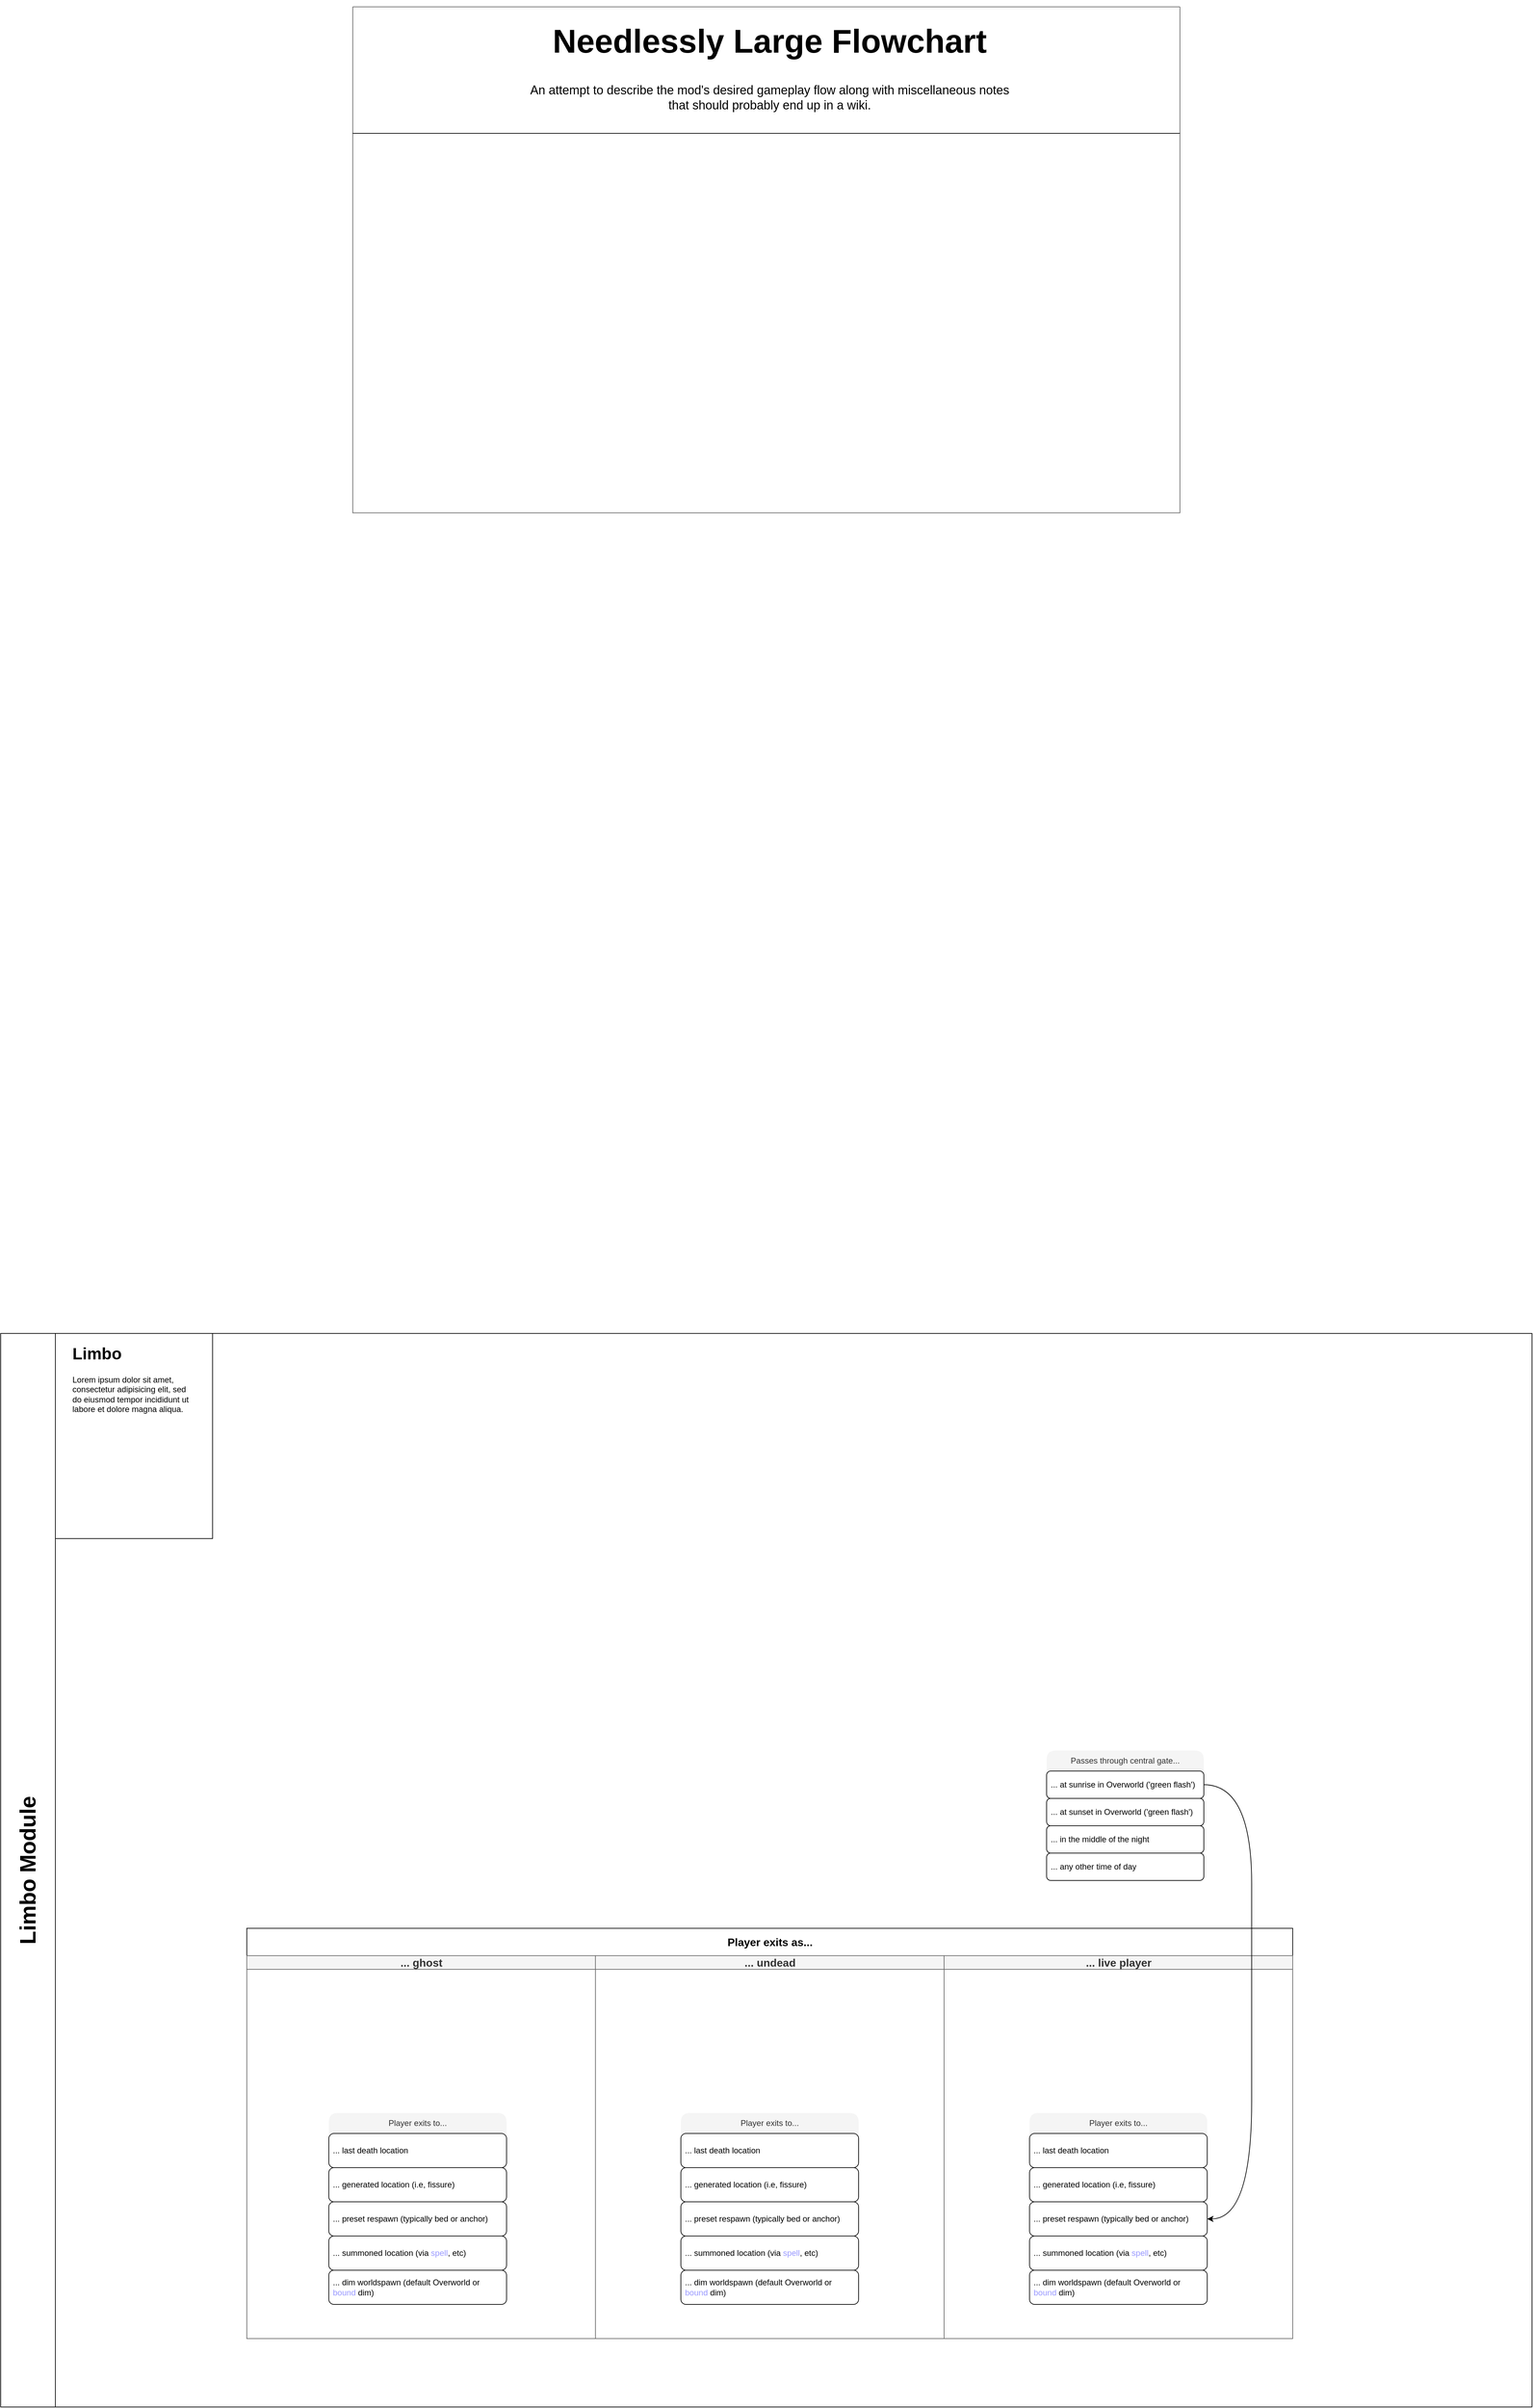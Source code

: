 <mxfile version="24.0.2" type="github">
  <diagram name="Page-1" id="ru8x-6SEYgcmRr3bDYl3">
    <mxGraphModel dx="5734" dy="7332" grid="1" gridSize="10" guides="1" tooltips="1" connect="1" arrows="1" fold="1" page="1" pageScale="1" pageWidth="850" pageHeight="1100" math="0" shadow="0">
      <root>
        <mxCell id="0" />
        <mxCell id="1" parent="0" />
        <mxCell id="hJwXs7jUDwG8n3oh1j8G-1" value="&lt;div style=&quot;font-size: 32px;&quot;&gt;Limbo Module&lt;/div&gt;" style="swimlane;horizontal=0;whiteSpace=wrap;html=1;startSize=80;" vertex="1" parent="1">
          <mxGeometry x="-720" y="-1760" width="2240" height="1570" as="geometry" />
        </mxCell>
        <mxCell id="r1Zy6kbpca9WmV-mYbv3-1" value="&lt;div style=&quot;font-size: 13px;&quot;&gt;&lt;font style=&quot;font-size: 16px;&quot;&gt;Player exits as...&lt;/font&gt;&lt;/div&gt;" style="swimlane;childLayout=stackLayout;resizeParent=1;resizeParentMax=0;startSize=40;html=1;" parent="hJwXs7jUDwG8n3oh1j8G-1" vertex="1">
          <mxGeometry x="360" y="870" width="1530" height="600" as="geometry" />
        </mxCell>
        <mxCell id="r1Zy6kbpca9WmV-mYbv3-2" value="&lt;div style=&quot;font-size: 13px;&quot;&gt;&lt;font style=&quot;font-size: 16px;&quot;&gt;... ghost&lt;/font&gt;&lt;/div&gt;" style="swimlane;startSize=20;html=1;fillColor=#f5f5f5;fontColor=#333333;strokeColor=#666666;" parent="r1Zy6kbpca9WmV-mYbv3-1" vertex="1">
          <mxGeometry y="40" width="510" height="560" as="geometry" />
        </mxCell>
        <mxCell id="r1Zy6kbpca9WmV-mYbv3-15" value="&lt;div&gt;Player exits to...&lt;/div&gt;" style="swimlane;fontStyle=0;childLayout=stackLayout;horizontal=1;startSize=30;horizontalStack=0;resizeParent=1;resizeParentMax=0;resizeLast=0;collapsible=1;marginBottom=0;whiteSpace=wrap;html=1;rounded=1;glass=0;strokeColor=none;fillColor=#f5f5f5;fontColor=#333333;" parent="r1Zy6kbpca9WmV-mYbv3-2" vertex="1">
          <mxGeometry x="120" y="230" width="260" height="280" as="geometry">
            <mxRectangle x="580" y="230" width="110" height="30" as="alternateBounds" />
          </mxGeometry>
        </mxCell>
        <mxCell id="r1Zy6kbpca9WmV-mYbv3-16" value="... last death location" style="text;align=left;verticalAlign=middle;spacingLeft=4;spacingRight=4;overflow=hidden;points=[[0,0.5],[1,0.5]];portConstraint=eastwest;rotatable=0;whiteSpace=wrap;html=1;rounded=1;comic=0;strokeColor=default;imageWidth=24;imageAspect=1;" parent="r1Zy6kbpca9WmV-mYbv3-15" vertex="1">
          <mxGeometry y="30" width="260" height="50" as="geometry" />
        </mxCell>
        <mxCell id="r1Zy6kbpca9WmV-mYbv3-17" value="&lt;div&gt;... generated location (i.e, fissure)&lt;br&gt;&lt;/div&gt;" style="text;strokeColor=default;fillColor=none;align=left;verticalAlign=middle;spacingLeft=4;spacingRight=4;overflow=hidden;points=[[0,0.5],[1,0.5]];portConstraint=eastwest;rotatable=0;whiteSpace=wrap;html=1;rounded=1;" parent="r1Zy6kbpca9WmV-mYbv3-15" vertex="1">
          <mxGeometry y="80" width="260" height="50" as="geometry" />
        </mxCell>
        <mxCell id="r1Zy6kbpca9WmV-mYbv3-18" value="&lt;div style=&quot;&quot;&gt;... preset respawn &lt;font style=&quot;font-size: 12px;&quot;&gt;(typically bed or anchor)&lt;/font&gt;&lt;/div&gt;" style="text;strokeColor=default;fillColor=none;align=left;verticalAlign=middle;spacingLeft=4;spacingRight=4;overflow=hidden;points=[[0,0.5],[1,0.5]];portConstraint=eastwest;rotatable=0;whiteSpace=wrap;html=1;rounded=1;" parent="r1Zy6kbpca9WmV-mYbv3-15" vertex="1">
          <mxGeometry y="130" width="260" height="50" as="geometry" />
        </mxCell>
        <mxCell id="r1Zy6kbpca9WmV-mYbv3-19" value="&lt;div&gt;... summoned location (via &lt;font color=&quot;#9999ff&quot;&gt;spell&lt;/font&gt;, etc)&lt;br&gt;&lt;/div&gt;" style="text;strokeColor=default;fillColor=none;align=left;verticalAlign=middle;spacingLeft=4;spacingRight=4;overflow=hidden;points=[[0,0.5],[1,0.5]];portConstraint=eastwest;rotatable=0;whiteSpace=wrap;html=1;rounded=1;" parent="r1Zy6kbpca9WmV-mYbv3-15" vertex="1">
          <mxGeometry y="180" width="260" height="50" as="geometry" />
        </mxCell>
        <mxCell id="r1Zy6kbpca9WmV-mYbv3-20" value="&lt;div&gt;... dim worldspawn (default Overworld or &lt;font color=&quot;#9999ff&quot;&gt;bound &lt;/font&gt;dim)&lt;/div&gt;" style="text;strokeColor=default;fillColor=none;align=left;verticalAlign=middle;spacingLeft=4;spacingRight=4;overflow=hidden;points=[[0,0.5],[1,0.5]];portConstraint=eastwest;rotatable=0;whiteSpace=wrap;html=1;rounded=1;" parent="r1Zy6kbpca9WmV-mYbv3-15" vertex="1">
          <mxGeometry y="230" width="260" height="50" as="geometry" />
        </mxCell>
        <mxCell id="r1Zy6kbpca9WmV-mYbv3-3" value="&lt;div style=&quot;font-size: 13px;&quot;&gt;&lt;font style=&quot;font-size: 16px;&quot;&gt;... undead&lt;/font&gt;&lt;/div&gt;" style="swimlane;startSize=20;html=1;fillColor=#f5f5f5;fontColor=#333333;strokeColor=#666666;" parent="r1Zy6kbpca9WmV-mYbv3-1" vertex="1">
          <mxGeometry x="510" y="40" width="510" height="560" as="geometry" />
        </mxCell>
        <mxCell id="r1Zy6kbpca9WmV-mYbv3-21" value="&lt;div&gt;Player exits to...&lt;/div&gt;" style="swimlane;fontStyle=0;childLayout=stackLayout;horizontal=1;startSize=30;horizontalStack=0;resizeParent=1;resizeParentMax=0;resizeLast=0;collapsible=1;marginBottom=0;whiteSpace=wrap;html=1;rounded=1;glass=0;strokeColor=none;fillColor=#f5f5f5;fontColor=#333333;" parent="r1Zy6kbpca9WmV-mYbv3-3" vertex="1">
          <mxGeometry x="125" y="230" width="260" height="280" as="geometry">
            <mxRectangle x="580" y="230" width="110" height="30" as="alternateBounds" />
          </mxGeometry>
        </mxCell>
        <mxCell id="r1Zy6kbpca9WmV-mYbv3-22" value="... last death location" style="text;align=left;verticalAlign=middle;spacingLeft=4;spacingRight=4;overflow=hidden;points=[[0,0.5],[1,0.5]];portConstraint=eastwest;rotatable=0;whiteSpace=wrap;html=1;rounded=1;comic=0;strokeColor=default;imageWidth=24;imageAspect=1;" parent="r1Zy6kbpca9WmV-mYbv3-21" vertex="1">
          <mxGeometry y="30" width="260" height="50" as="geometry" />
        </mxCell>
        <mxCell id="r1Zy6kbpca9WmV-mYbv3-23" value="&lt;div&gt;... generated location (i.e, fissure)&lt;br&gt;&lt;/div&gt;" style="text;strokeColor=default;fillColor=none;align=left;verticalAlign=middle;spacingLeft=4;spacingRight=4;overflow=hidden;points=[[0,0.5],[1,0.5]];portConstraint=eastwest;rotatable=0;whiteSpace=wrap;html=1;rounded=1;" parent="r1Zy6kbpca9WmV-mYbv3-21" vertex="1">
          <mxGeometry y="80" width="260" height="50" as="geometry" />
        </mxCell>
        <mxCell id="r1Zy6kbpca9WmV-mYbv3-24" value="&lt;div style=&quot;&quot;&gt;... preset respawn &lt;font style=&quot;font-size: 12px;&quot;&gt;(typically bed or anchor)&lt;/font&gt;&lt;/div&gt;" style="text;strokeColor=default;fillColor=none;align=left;verticalAlign=middle;spacingLeft=4;spacingRight=4;overflow=hidden;points=[[0,0.5],[1,0.5]];portConstraint=eastwest;rotatable=0;whiteSpace=wrap;html=1;rounded=1;" parent="r1Zy6kbpca9WmV-mYbv3-21" vertex="1">
          <mxGeometry y="130" width="260" height="50" as="geometry" />
        </mxCell>
        <mxCell id="r1Zy6kbpca9WmV-mYbv3-25" value="&lt;div&gt;... summoned location (via &lt;font color=&quot;#9999ff&quot;&gt;spell&lt;/font&gt;, etc)&lt;br&gt;&lt;/div&gt;" style="text;strokeColor=default;fillColor=none;align=left;verticalAlign=middle;spacingLeft=4;spacingRight=4;overflow=hidden;points=[[0,0.5],[1,0.5]];portConstraint=eastwest;rotatable=0;whiteSpace=wrap;html=1;rounded=1;" parent="r1Zy6kbpca9WmV-mYbv3-21" vertex="1">
          <mxGeometry y="180" width="260" height="50" as="geometry" />
        </mxCell>
        <mxCell id="r1Zy6kbpca9WmV-mYbv3-26" value="&lt;div&gt;... dim worldspawn (default Overworld or &lt;font color=&quot;#9999ff&quot;&gt;bound &lt;/font&gt;dim)&lt;/div&gt;" style="text;strokeColor=default;fillColor=none;align=left;verticalAlign=middle;spacingLeft=4;spacingRight=4;overflow=hidden;points=[[0,0.5],[1,0.5]];portConstraint=eastwest;rotatable=0;whiteSpace=wrap;html=1;rounded=1;" parent="r1Zy6kbpca9WmV-mYbv3-21" vertex="1">
          <mxGeometry y="230" width="260" height="50" as="geometry" />
        </mxCell>
        <mxCell id="r1Zy6kbpca9WmV-mYbv3-4" value="&lt;div style=&quot;font-size: 13px;&quot;&gt;&lt;font style=&quot;font-size: 16px;&quot;&gt;... live player&lt;/font&gt;&lt;/div&gt;" style="swimlane;startSize=20;html=1;fillColor=#f5f5f5;fontColor=#333333;strokeColor=#666666;" parent="r1Zy6kbpca9WmV-mYbv3-1" vertex="1">
          <mxGeometry x="1020" y="40" width="510" height="560" as="geometry" />
        </mxCell>
        <mxCell id="r1Zy6kbpca9WmV-mYbv3-27" value="&lt;div&gt;Player exits to...&lt;/div&gt;" style="swimlane;fontStyle=0;childLayout=stackLayout;horizontal=1;startSize=30;horizontalStack=0;resizeParent=1;resizeParentMax=0;resizeLast=0;collapsible=1;marginBottom=0;whiteSpace=wrap;html=1;rounded=1;glass=0;strokeColor=none;fillColor=#f5f5f5;fontColor=#333333;" parent="r1Zy6kbpca9WmV-mYbv3-4" vertex="1">
          <mxGeometry x="125" y="230" width="260" height="280" as="geometry">
            <mxRectangle x="580" y="230" width="110" height="30" as="alternateBounds" />
          </mxGeometry>
        </mxCell>
        <mxCell id="r1Zy6kbpca9WmV-mYbv3-28" value="... last death location" style="text;align=left;verticalAlign=middle;spacingLeft=4;spacingRight=4;overflow=hidden;points=[[0,0.5],[1,0.5]];portConstraint=eastwest;rotatable=0;whiteSpace=wrap;html=1;rounded=1;comic=0;strokeColor=default;imageWidth=24;imageAspect=1;" parent="r1Zy6kbpca9WmV-mYbv3-27" vertex="1">
          <mxGeometry y="30" width="260" height="50" as="geometry" />
        </mxCell>
        <mxCell id="r1Zy6kbpca9WmV-mYbv3-29" value="&lt;div&gt;... generated location (i.e, fissure)&lt;br&gt;&lt;/div&gt;" style="text;strokeColor=default;fillColor=none;align=left;verticalAlign=middle;spacingLeft=4;spacingRight=4;overflow=hidden;points=[[0,0.5],[1,0.5]];portConstraint=eastwest;rotatable=0;whiteSpace=wrap;html=1;rounded=1;" parent="r1Zy6kbpca9WmV-mYbv3-27" vertex="1">
          <mxGeometry y="80" width="260" height="50" as="geometry" />
        </mxCell>
        <mxCell id="r1Zy6kbpca9WmV-mYbv3-30" value="&lt;div style=&quot;&quot;&gt;... preset respawn &lt;font style=&quot;font-size: 12px;&quot;&gt;(typically bed or anchor)&lt;/font&gt;&lt;/div&gt;" style="text;strokeColor=default;fillColor=none;align=left;verticalAlign=middle;spacingLeft=4;spacingRight=4;overflow=hidden;points=[[0,0.5],[1,0.5]];portConstraint=eastwest;rotatable=0;whiteSpace=wrap;html=1;rounded=1;" parent="r1Zy6kbpca9WmV-mYbv3-27" vertex="1">
          <mxGeometry y="130" width="260" height="50" as="geometry" />
        </mxCell>
        <mxCell id="r1Zy6kbpca9WmV-mYbv3-31" value="&lt;div&gt;... summoned location (via &lt;font color=&quot;#9999ff&quot;&gt;spell&lt;/font&gt;, etc)&lt;br&gt;&lt;/div&gt;" style="text;strokeColor=default;fillColor=none;align=left;verticalAlign=middle;spacingLeft=4;spacingRight=4;overflow=hidden;points=[[0,0.5],[1,0.5]];portConstraint=eastwest;rotatable=0;whiteSpace=wrap;html=1;rounded=1;" parent="r1Zy6kbpca9WmV-mYbv3-27" vertex="1">
          <mxGeometry y="180" width="260" height="50" as="geometry" />
        </mxCell>
        <mxCell id="r1Zy6kbpca9WmV-mYbv3-32" value="&lt;div&gt;... dim worldspawn (default Overworld or &lt;font color=&quot;#9999ff&quot;&gt;bound &lt;/font&gt;dim)&lt;/div&gt;" style="text;strokeColor=default;fillColor=none;align=left;verticalAlign=middle;spacingLeft=4;spacingRight=4;overflow=hidden;points=[[0,0.5],[1,0.5]];portConstraint=eastwest;rotatable=0;whiteSpace=wrap;html=1;rounded=1;" parent="r1Zy6kbpca9WmV-mYbv3-27" vertex="1">
          <mxGeometry y="230" width="260" height="50" as="geometry" />
        </mxCell>
        <mxCell id="r1Zy6kbpca9WmV-mYbv3-40" value="Passes through central gate..." style="swimlane;fontStyle=0;childLayout=stackLayout;horizontal=1;startSize=30;horizontalStack=0;resizeParent=1;resizeParentMax=0;resizeLast=0;collapsible=1;marginBottom=0;whiteSpace=wrap;html=1;rounded=1;strokeColor=none;fillColor=#f5f5f5;fontColor=#333333;" parent="hJwXs7jUDwG8n3oh1j8G-1" vertex="1">
          <mxGeometry x="1530" y="610" width="230" height="190" as="geometry" />
        </mxCell>
        <mxCell id="NXboeLwOr5gCQjajVLQA-1" value="&lt;div&gt;... at sunrise in Overworld (&#39;green flash&#39;)&lt;/div&gt;" style="text;strokeColor=default;fillColor=none;align=left;verticalAlign=middle;spacingLeft=4;spacingRight=4;overflow=hidden;points=[[0,0.5],[1,0.5]];portConstraint=eastwest;rotatable=0;whiteSpace=wrap;html=1;rounded=1;" parent="r1Zy6kbpca9WmV-mYbv3-40" vertex="1">
          <mxGeometry y="30" width="230" height="40" as="geometry" />
        </mxCell>
        <mxCell id="r1Zy6kbpca9WmV-mYbv3-41" value="... at sunset in Overworld (&#39;green flash&#39;)" style="text;strokeColor=default;fillColor=none;align=left;verticalAlign=middle;spacingLeft=4;spacingRight=4;overflow=hidden;points=[[0,0.5],[1,0.5]];portConstraint=eastwest;rotatable=0;whiteSpace=wrap;html=1;rounded=1;" parent="r1Zy6kbpca9WmV-mYbv3-40" vertex="1">
          <mxGeometry y="70" width="230" height="40" as="geometry" />
        </mxCell>
        <mxCell id="r1Zy6kbpca9WmV-mYbv3-43" value="... in the middle of the night" style="text;strokeColor=default;fillColor=none;align=left;verticalAlign=middle;spacingLeft=4;spacingRight=4;overflow=hidden;points=[[0,0.5],[1,0.5]];portConstraint=eastwest;rotatable=0;whiteSpace=wrap;html=1;rounded=1;" parent="r1Zy6kbpca9WmV-mYbv3-40" vertex="1">
          <mxGeometry y="110" width="230" height="40" as="geometry" />
        </mxCell>
        <mxCell id="r1Zy6kbpca9WmV-mYbv3-42" value="... any other time of day" style="text;strokeColor=default;fillColor=none;align=left;verticalAlign=middle;spacingLeft=4;spacingRight=4;overflow=hidden;points=[[0,0.5],[1,0.5]];portConstraint=eastwest;rotatable=0;whiteSpace=wrap;html=1;rounded=1;" parent="r1Zy6kbpca9WmV-mYbv3-40" vertex="1">
          <mxGeometry y="150" width="230" height="40" as="geometry" />
        </mxCell>
        <mxCell id="NXboeLwOr5gCQjajVLQA-3" value="" style="curved=1;endArrow=classic;html=1;rounded=0;exitX=1;exitY=0.5;exitDx=0;exitDy=0;entryX=1;entryY=0.5;entryDx=0;entryDy=0;" parent="hJwXs7jUDwG8n3oh1j8G-1" source="NXboeLwOr5gCQjajVLQA-1" target="r1Zy6kbpca9WmV-mYbv3-30" edge="1">
          <mxGeometry width="50" height="50" relative="1" as="geometry">
            <mxPoint x="1850" y="670" as="sourcePoint" />
            <mxPoint x="1800" y="720" as="targetPoint" />
            <Array as="points">
              <mxPoint x="1830" y="660" />
              <mxPoint x="1830" y="950" />
              <mxPoint x="1830" y="1295" />
            </Array>
          </mxGeometry>
        </mxCell>
        <mxCell id="hJwXs7jUDwG8n3oh1j8G-4" value="" style="swimlane;startSize=0;fillStyle=auto;metaEdit=1" vertex="1" parent="hJwXs7jUDwG8n3oh1j8G-1">
          <mxGeometry x="80" width="230" height="300" as="geometry">
            <mxRectangle x="80" width="50" height="40" as="alternateBounds" />
          </mxGeometry>
        </mxCell>
        <mxCell id="hJwXs7jUDwG8n3oh1j8G-5" value="&lt;h1&gt;Limbo&lt;br&gt;&lt;/h1&gt;&lt;p&gt;Lorem ipsum dolor sit amet, consectetur adipisicing elit, sed do eiusmod tempor incididunt ut labore et dolore magna aliqua.&lt;/p&gt;" style="text;html=1;spacing=5;spacingTop=-20;whiteSpace=wrap;overflow=hidden;rounded=0;fillColor=none;fillStyle=auto;" vertex="1" parent="hJwXs7jUDwG8n3oh1j8G-4">
          <mxGeometry x="20" y="10" width="190" height="280" as="geometry" />
        </mxCell>
        <mxCell id="hJwXs7jUDwG8n3oh1j8G-8" value="" style="swimlane;startSize=0;backgroundOutline=0;rounded=1;fillStyle=auto;fillColor=#f5f5f5;strokeColor=#666666;fontColor=#333333;container=1;glass=0;" vertex="1" parent="1">
          <mxGeometry x="-205" y="-3700" width="1210" height="740" as="geometry" />
        </mxCell>
        <mxCell id="hJwXs7jUDwG8n3oh1j8G-7" value="&lt;h1 style=&quot;font-size: 48px;&quot; align=&quot;center&quot;&gt;Needlessly Large Flowchart&lt;br&gt;&lt;/h1&gt;&lt;p style=&quot;font-size: 18px;&quot; align=&quot;center&quot;&gt;An attempt to describe the mod&#39;s desired gameplay flow along with miscellaneous notes that should probably end up in a wiki.&lt;br&gt;&lt;/p&gt;" style="text;html=1;spacing=5;spacingTop=-20;whiteSpace=wrap;overflow=hidden;rounded=0;align=center;fillColor=none;" vertex="1" parent="hJwXs7jUDwG8n3oh1j8G-8">
          <mxGeometry x="255" width="710" height="190" as="geometry" />
        </mxCell>
        <mxCell id="hJwXs7jUDwG8n3oh1j8G-11" value="" style="endArrow=none;html=1;rounded=0;entryX=0;entryY=0.25;entryDx=0;entryDy=0;exitX=1;exitY=0.25;exitDx=0;exitDy=0;" edge="1" parent="1" source="hJwXs7jUDwG8n3oh1j8G-8" target="hJwXs7jUDwG8n3oh1j8G-8">
          <mxGeometry width="50" height="50" relative="1" as="geometry">
            <mxPoint x="200" y="-2250" as="sourcePoint" />
            <mxPoint x="250" y="-2300" as="targetPoint" />
          </mxGeometry>
        </mxCell>
      </root>
    </mxGraphModel>
  </diagram>
</mxfile>
